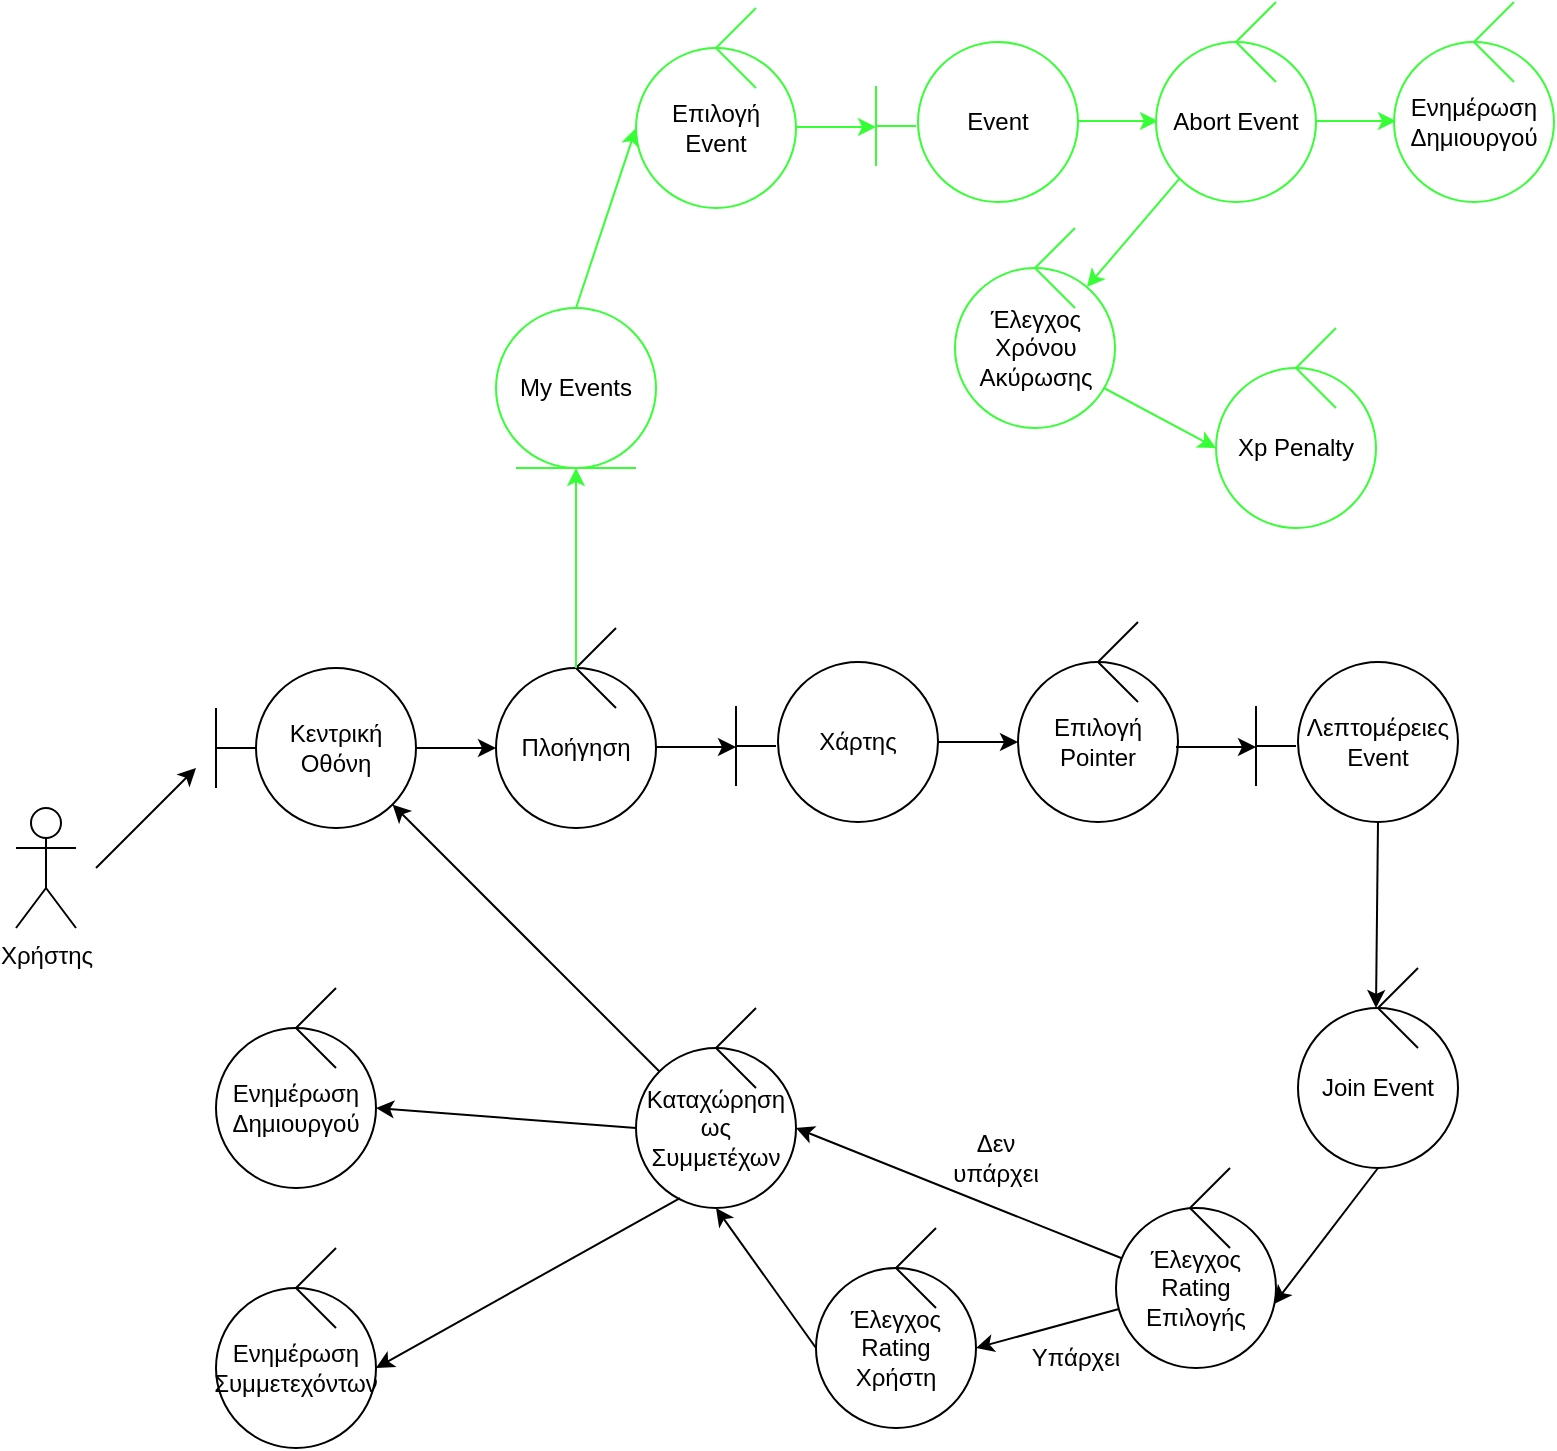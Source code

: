 <mxfile version="17.1.2" type="device"><diagram id="LXSGAUo0yqyR0kycL7uG" name="Page-1"><mxGraphModel dx="1364" dy="793" grid="1" gridSize="10" guides="1" tooltips="1" connect="1" arrows="1" fold="1" page="1" pageScale="1" pageWidth="850" pageHeight="1100" math="0" shadow="0"><root><mxCell id="0"/><mxCell id="1" parent="0"/><mxCell id="fk_i5qiKqpy0DmK9bZVW-65" value="Χρήστης" style="shape=umlActor;verticalLabelPosition=bottom;verticalAlign=top;html=1;outlineConnect=0;" vertex="1" parent="1"><mxGeometry x="40" y="550" width="30" height="60" as="geometry"/></mxCell><mxCell id="fk_i5qiKqpy0DmK9bZVW-66" value="" style="endArrow=none;html=1;rounded=0;" edge="1" parent="1"><mxGeometry width="50" height="50" relative="1" as="geometry"><mxPoint x="140" y="520" as="sourcePoint"/><mxPoint x="160" y="520" as="targetPoint"/></mxGeometry></mxCell><mxCell id="fk_i5qiKqpy0DmK9bZVW-67" value="" style="endArrow=none;html=1;rounded=0;" edge="1" parent="1"><mxGeometry width="50" height="50" relative="1" as="geometry"><mxPoint x="140" y="540" as="sourcePoint"/><mxPoint x="140" y="500" as="targetPoint"/></mxGeometry></mxCell><mxCell id="fk_i5qiKqpy0DmK9bZVW-68" value="" style="endArrow=classic;html=1;rounded=0;" edge="1" parent="1"><mxGeometry width="50" height="50" relative="1" as="geometry"><mxPoint x="80" y="580" as="sourcePoint"/><mxPoint x="130" y="530" as="targetPoint"/></mxGeometry></mxCell><mxCell id="fk_i5qiKqpy0DmK9bZVW-69" value="Κεντρική Οθόνη" style="ellipse;whiteSpace=wrap;html=1;aspect=fixed;" vertex="1" parent="1"><mxGeometry x="160" y="480" width="80" height="80" as="geometry"/></mxCell><mxCell id="fk_i5qiKqpy0DmK9bZVW-74" value="Πλοήγηση" style="ellipse;whiteSpace=wrap;html=1;aspect=fixed;" vertex="1" parent="1"><mxGeometry x="280" y="480" width="80" height="80" as="geometry"/></mxCell><mxCell id="fk_i5qiKqpy0DmK9bZVW-75" value="" style="endArrow=none;html=1;rounded=0;" edge="1" parent="1"><mxGeometry width="50" height="50" relative="1" as="geometry"><mxPoint x="320" y="480" as="sourcePoint"/><mxPoint x="340" y="460" as="targetPoint"/></mxGeometry></mxCell><mxCell id="fk_i5qiKqpy0DmK9bZVW-76" value="" style="endArrow=none;html=1;rounded=0;" edge="1" parent="1"><mxGeometry width="50" height="50" relative="1" as="geometry"><mxPoint x="320" y="480" as="sourcePoint"/><mxPoint x="340" y="500" as="targetPoint"/></mxGeometry></mxCell><mxCell id="fk_i5qiKqpy0DmK9bZVW-77" value="" style="endArrow=classic;html=1;rounded=0;entryX=0;entryY=0.5;entryDx=0;entryDy=0;" edge="1" target="fk_i5qiKqpy0DmK9bZVW-74" parent="1"><mxGeometry width="50" height="50" relative="1" as="geometry"><mxPoint x="240" y="520" as="sourcePoint"/><mxPoint x="330" y="530" as="targetPoint"/></mxGeometry></mxCell><mxCell id="fk_i5qiKqpy0DmK9bZVW-78" value="Χάρτης" style="ellipse;whiteSpace=wrap;html=1;aspect=fixed;" vertex="1" parent="1"><mxGeometry x="421" y="477" width="80" height="80" as="geometry"/></mxCell><mxCell id="fk_i5qiKqpy0DmK9bZVW-79" value="" style="endArrow=none;html=1;rounded=0;" edge="1" parent="1"><mxGeometry width="50" height="50" relative="1" as="geometry"><mxPoint x="400" y="539" as="sourcePoint"/><mxPoint x="400" y="499" as="targetPoint"/></mxGeometry></mxCell><mxCell id="fk_i5qiKqpy0DmK9bZVW-80" value="" style="endArrow=none;html=1;rounded=0;" edge="1" parent="1"><mxGeometry width="50" height="50" relative="1" as="geometry"><mxPoint x="400" y="519" as="sourcePoint"/><mxPoint x="420" y="519" as="targetPoint"/></mxGeometry></mxCell><mxCell id="fk_i5qiKqpy0DmK9bZVW-81" value="" style="endArrow=classic;html=1;rounded=0;entryX=0;entryY=0.5;entryDx=0;entryDy=0;" edge="1" parent="1"><mxGeometry width="50" height="50" relative="1" as="geometry"><mxPoint x="360" y="519.5" as="sourcePoint"/><mxPoint x="400" y="519.5" as="targetPoint"/></mxGeometry></mxCell><mxCell id="fk_i5qiKqpy0DmK9bZVW-82" value="Επιλογή Pointer" style="ellipse;whiteSpace=wrap;html=1;aspect=fixed;" vertex="1" parent="1"><mxGeometry x="541" y="477" width="80" height="80" as="geometry"/></mxCell><mxCell id="fk_i5qiKqpy0DmK9bZVW-83" value="" style="endArrow=none;html=1;rounded=0;" edge="1" parent="1"><mxGeometry width="50" height="50" relative="1" as="geometry"><mxPoint x="581" y="477" as="sourcePoint"/><mxPoint x="601" y="457" as="targetPoint"/></mxGeometry></mxCell><mxCell id="fk_i5qiKqpy0DmK9bZVW-84" value="" style="endArrow=none;html=1;rounded=0;" edge="1" parent="1"><mxGeometry width="50" height="50" relative="1" as="geometry"><mxPoint x="581" y="477" as="sourcePoint"/><mxPoint x="601" y="497" as="targetPoint"/></mxGeometry></mxCell><mxCell id="fk_i5qiKqpy0DmK9bZVW-85" value="" style="endArrow=classic;html=1;rounded=0;entryX=0;entryY=0.5;entryDx=0;entryDy=0;" edge="1" target="fk_i5qiKqpy0DmK9bZVW-82" parent="1"><mxGeometry width="50" height="50" relative="1" as="geometry"><mxPoint x="501" y="517" as="sourcePoint"/><mxPoint x="591" y="527" as="targetPoint"/></mxGeometry></mxCell><mxCell id="fk_i5qiKqpy0DmK9bZVW-89" value="" style="endArrow=none;html=1;rounded=0;" edge="1" parent="1"><mxGeometry width="50" height="50" relative="1" as="geometry"><mxPoint x="660" y="539" as="sourcePoint"/><mxPoint x="660" y="499" as="targetPoint"/></mxGeometry></mxCell><mxCell id="fk_i5qiKqpy0DmK9bZVW-90" value="" style="endArrow=none;html=1;rounded=0;" edge="1" parent="1"><mxGeometry width="50" height="50" relative="1" as="geometry"><mxPoint x="660" y="519" as="sourcePoint"/><mxPoint x="680" y="519" as="targetPoint"/></mxGeometry></mxCell><mxCell id="fk_i5qiKqpy0DmK9bZVW-91" value="" style="endArrow=classic;html=1;rounded=0;entryX=0;entryY=0.5;entryDx=0;entryDy=0;" edge="1" parent="1"><mxGeometry width="50" height="50" relative="1" as="geometry"><mxPoint x="620" y="519.5" as="sourcePoint"/><mxPoint x="660" y="519.5" as="targetPoint"/></mxGeometry></mxCell><mxCell id="fk_i5qiKqpy0DmK9bZVW-92" value="Λεπτομέρειες Event" style="ellipse;whiteSpace=wrap;html=1;aspect=fixed;" vertex="1" parent="1"><mxGeometry x="681" y="477" width="80" height="80" as="geometry"/></mxCell><mxCell id="fk_i5qiKqpy0DmK9bZVW-93" value="Join Event" style="ellipse;whiteSpace=wrap;html=1;aspect=fixed;" vertex="1" parent="1"><mxGeometry x="681" y="650" width="80" height="80" as="geometry"/></mxCell><mxCell id="fk_i5qiKqpy0DmK9bZVW-94" value="" style="endArrow=none;html=1;rounded=0;" edge="1" parent="1"><mxGeometry width="50" height="50" relative="1" as="geometry"><mxPoint x="721" y="650" as="sourcePoint"/><mxPoint x="741" y="630" as="targetPoint"/></mxGeometry></mxCell><mxCell id="fk_i5qiKqpy0DmK9bZVW-95" value="" style="endArrow=none;html=1;rounded=0;" edge="1" parent="1"><mxGeometry width="50" height="50" relative="1" as="geometry"><mxPoint x="721" y="650" as="sourcePoint"/><mxPoint x="741" y="670" as="targetPoint"/></mxGeometry></mxCell><mxCell id="fk_i5qiKqpy0DmK9bZVW-96" value="" style="endArrow=classic;html=1;rounded=0;exitX=0.5;exitY=1;exitDx=0;exitDy=0;" edge="1" parent="1" source="fk_i5qiKqpy0DmK9bZVW-92"><mxGeometry width="50" height="50" relative="1" as="geometry"><mxPoint x="641" y="690" as="sourcePoint"/><mxPoint x="720" y="650" as="targetPoint"/></mxGeometry></mxCell><mxCell id="fk_i5qiKqpy0DmK9bZVW-97" value="Έλεγχος Rating Επιλογής" style="ellipse;whiteSpace=wrap;html=1;aspect=fixed;" vertex="1" parent="1"><mxGeometry x="590" y="750" width="80" height="80" as="geometry"/></mxCell><mxCell id="fk_i5qiKqpy0DmK9bZVW-98" value="" style="endArrow=none;html=1;rounded=0;" edge="1" parent="1"><mxGeometry width="50" height="50" relative="1" as="geometry"><mxPoint x="627" y="750" as="sourcePoint"/><mxPoint x="647" y="730" as="targetPoint"/></mxGeometry></mxCell><mxCell id="fk_i5qiKqpy0DmK9bZVW-99" value="" style="endArrow=none;html=1;rounded=0;" edge="1" parent="1"><mxGeometry width="50" height="50" relative="1" as="geometry"><mxPoint x="627" y="750" as="sourcePoint"/><mxPoint x="647" y="770" as="targetPoint"/></mxGeometry></mxCell><mxCell id="fk_i5qiKqpy0DmK9bZVW-100" value="" style="endArrow=classic;html=1;rounded=0;exitX=0.5;exitY=1;exitDx=0;exitDy=0;entryX=0.988;entryY=0.6;entryDx=0;entryDy=0;entryPerimeter=0;" edge="1" parent="1" source="fk_i5qiKqpy0DmK9bZVW-93" target="fk_i5qiKqpy0DmK9bZVW-97"><mxGeometry width="50" height="50" relative="1" as="geometry"><mxPoint x="400" y="600" as="sourcePoint"/><mxPoint x="450" y="550" as="targetPoint"/></mxGeometry></mxCell><mxCell id="fk_i5qiKqpy0DmK9bZVW-101" value="" style="endArrow=classic;html=1;rounded=0;" edge="1" parent="1" source="fk_i5qiKqpy0DmK9bZVW-97"><mxGeometry width="50" height="50" relative="1" as="geometry"><mxPoint x="491" y="860" as="sourcePoint"/><mxPoint x="520" y="820" as="targetPoint"/></mxGeometry></mxCell><mxCell id="fk_i5qiKqpy0DmK9bZVW-105" value="Υπάρχει " style="text;html=1;strokeColor=none;fillColor=none;align=center;verticalAlign=middle;whiteSpace=wrap;rounded=0;" vertex="1" parent="1"><mxGeometry x="540" y="810" width="60" height="30" as="geometry"/></mxCell><mxCell id="fk_i5qiKqpy0DmK9bZVW-109" value="Έλεγχος Rating Χρήστη" style="ellipse;whiteSpace=wrap;html=1;aspect=fixed;" vertex="1" parent="1"><mxGeometry x="440" y="780" width="80" height="80" as="geometry"/></mxCell><mxCell id="fk_i5qiKqpy0DmK9bZVW-110" value="" style="endArrow=none;html=1;rounded=0;" edge="1" parent="1"><mxGeometry width="50" height="50" relative="1" as="geometry"><mxPoint x="480" y="780" as="sourcePoint"/><mxPoint x="500" y="760" as="targetPoint"/></mxGeometry></mxCell><mxCell id="fk_i5qiKqpy0DmK9bZVW-111" value="" style="endArrow=none;html=1;rounded=0;" edge="1" parent="1"><mxGeometry width="50" height="50" relative="1" as="geometry"><mxPoint x="480" y="780" as="sourcePoint"/><mxPoint x="500" y="800" as="targetPoint"/></mxGeometry></mxCell><mxCell id="fk_i5qiKqpy0DmK9bZVW-112" value="Καταχώρηση ως Συμμετέχων" style="ellipse;whiteSpace=wrap;html=1;aspect=fixed;" vertex="1" parent="1"><mxGeometry x="350" y="670" width="80" height="80" as="geometry"/></mxCell><mxCell id="fk_i5qiKqpy0DmK9bZVW-113" value="" style="endArrow=none;html=1;rounded=0;" edge="1" parent="1"><mxGeometry width="50" height="50" relative="1" as="geometry"><mxPoint x="390" y="670" as="sourcePoint"/><mxPoint x="410" y="650" as="targetPoint"/></mxGeometry></mxCell><mxCell id="fk_i5qiKqpy0DmK9bZVW-114" value="" style="endArrow=none;html=1;rounded=0;" edge="1" parent="1"><mxGeometry width="50" height="50" relative="1" as="geometry"><mxPoint x="390" y="670" as="sourcePoint"/><mxPoint x="410" y="690" as="targetPoint"/></mxGeometry></mxCell><mxCell id="fk_i5qiKqpy0DmK9bZVW-115" value="" style="endArrow=classic;html=1;rounded=0;entryX=1;entryY=0.5;entryDx=0;entryDy=0;" edge="1" parent="1" source="fk_i5qiKqpy0DmK9bZVW-97" target="fk_i5qiKqpy0DmK9bZVW-112"><mxGeometry width="50" height="50" relative="1" as="geometry"><mxPoint x="725" y="742" as="sourcePoint"/><mxPoint x="679.04" y="808" as="targetPoint"/></mxGeometry></mxCell><mxCell id="fk_i5qiKqpy0DmK9bZVW-116" value="Δεν υπάρχει" style="text;html=1;strokeColor=none;fillColor=none;align=center;verticalAlign=middle;whiteSpace=wrap;rounded=0;" vertex="1" parent="1"><mxGeometry x="500" y="710" width="60" height="30" as="geometry"/></mxCell><mxCell id="fk_i5qiKqpy0DmK9bZVW-117" value="" style="endArrow=classic;html=1;rounded=0;entryX=0.5;entryY=1;entryDx=0;entryDy=0;exitX=0;exitY=0.5;exitDx=0;exitDy=0;" edge="1" parent="1" source="fk_i5qiKqpy0DmK9bZVW-109" target="fk_i5qiKqpy0DmK9bZVW-112"><mxGeometry width="50" height="50" relative="1" as="geometry"><mxPoint x="725" y="742" as="sourcePoint"/><mxPoint x="679.04" y="808" as="targetPoint"/></mxGeometry></mxCell><mxCell id="fk_i5qiKqpy0DmK9bZVW-118" value="Ενημέρωση Συμμετεχόντων" style="ellipse;whiteSpace=wrap;html=1;aspect=fixed;" vertex="1" parent="1"><mxGeometry x="140" y="790" width="80" height="80" as="geometry"/></mxCell><mxCell id="fk_i5qiKqpy0DmK9bZVW-119" value="" style="endArrow=none;html=1;rounded=0;" edge="1" parent="1"><mxGeometry width="50" height="50" relative="1" as="geometry"><mxPoint x="180" y="790" as="sourcePoint"/><mxPoint x="200" y="770" as="targetPoint"/></mxGeometry></mxCell><mxCell id="fk_i5qiKqpy0DmK9bZVW-120" value="" style="endArrow=none;html=1;rounded=0;" edge="1" parent="1"><mxGeometry width="50" height="50" relative="1" as="geometry"><mxPoint x="180" y="790" as="sourcePoint"/><mxPoint x="200" y="810" as="targetPoint"/></mxGeometry></mxCell><mxCell id="fk_i5qiKqpy0DmK9bZVW-121" value="Ενημέρωση Δημιουργού" style="ellipse;whiteSpace=wrap;html=1;aspect=fixed;" vertex="1" parent="1"><mxGeometry x="140" y="660" width="80" height="80" as="geometry"/></mxCell><mxCell id="fk_i5qiKqpy0DmK9bZVW-122" value="" style="endArrow=none;html=1;rounded=0;" edge="1" parent="1"><mxGeometry width="50" height="50" relative="1" as="geometry"><mxPoint x="180" y="660" as="sourcePoint"/><mxPoint x="200" y="640" as="targetPoint"/></mxGeometry></mxCell><mxCell id="fk_i5qiKqpy0DmK9bZVW-123" value="" style="endArrow=none;html=1;rounded=0;" edge="1" parent="1"><mxGeometry width="50" height="50" relative="1" as="geometry"><mxPoint x="180" y="660" as="sourcePoint"/><mxPoint x="200" y="680" as="targetPoint"/></mxGeometry></mxCell><mxCell id="fk_i5qiKqpy0DmK9bZVW-124" value="" style="endArrow=classic;html=1;rounded=0;exitX=0;exitY=0;exitDx=0;exitDy=0;" edge="1" parent="1" source="fk_i5qiKqpy0DmK9bZVW-112" target="fk_i5qiKqpy0DmK9bZVW-69"><mxGeometry width="50" height="50" relative="1" as="geometry"><mxPoint x="400" y="600" as="sourcePoint"/><mxPoint x="450" y="550" as="targetPoint"/></mxGeometry></mxCell><mxCell id="fk_i5qiKqpy0DmK9bZVW-125" value="" style="endArrow=classic;html=1;rounded=0;exitX=0.275;exitY=0.938;exitDx=0;exitDy=0;entryX=1;entryY=0.5;entryDx=0;entryDy=0;exitPerimeter=0;" edge="1" parent="1" source="fk_i5qiKqpy0DmK9bZVW-112" target="fk_i5qiKqpy0DmK9bZVW-118"><mxGeometry width="50" height="50" relative="1" as="geometry"><mxPoint x="360" y="740" as="sourcePoint"/><mxPoint x="308.04" y="808" as="targetPoint"/></mxGeometry></mxCell><mxCell id="fk_i5qiKqpy0DmK9bZVW-126" value="" style="endArrow=classic;html=1;rounded=0;entryX=1;entryY=0.5;entryDx=0;entryDy=0;exitX=0;exitY=0.5;exitDx=0;exitDy=0;" edge="1" parent="1" source="fk_i5qiKqpy0DmK9bZVW-112" target="fk_i5qiKqpy0DmK9bZVW-121"><mxGeometry width="50" height="50" relative="1" as="geometry"><mxPoint x="400" y="830" as="sourcePoint"/><mxPoint x="350" y="760" as="targetPoint"/></mxGeometry></mxCell><mxCell id="fk_i5qiKqpy0DmK9bZVW-127" value="My Events" style="ellipse;whiteSpace=wrap;html=1;aspect=fixed;strokeColor=#36FF36;" vertex="1" parent="1"><mxGeometry x="280" y="300" width="80" height="80" as="geometry"/></mxCell><mxCell id="fk_i5qiKqpy0DmK9bZVW-130" value="" style="endArrow=none;html=1;rounded=0;strokeColor=#36FF36;" edge="1" parent="1"><mxGeometry width="50" height="50" relative="1" as="geometry"><mxPoint x="290" y="380" as="sourcePoint"/><mxPoint x="350" y="380" as="targetPoint"/></mxGeometry></mxCell><mxCell id="fk_i5qiKqpy0DmK9bZVW-131" value="" style="endArrow=classic;html=1;rounded=0;strokeColor=#36FF36;" edge="1" parent="1"><mxGeometry width="50" height="50" relative="1" as="geometry"><mxPoint x="320" y="480" as="sourcePoint"/><mxPoint x="320" y="380" as="targetPoint"/></mxGeometry></mxCell><mxCell id="fk_i5qiKqpy0DmK9bZVW-132" value="Επιλογή Event" style="ellipse;whiteSpace=wrap;html=1;aspect=fixed;strokeColor=#36FF36;" vertex="1" parent="1"><mxGeometry x="350" y="170" width="80" height="80" as="geometry"/></mxCell><mxCell id="fk_i5qiKqpy0DmK9bZVW-133" value="" style="endArrow=none;html=1;rounded=0;strokeColor=#36FF36;" edge="1" parent="1"><mxGeometry width="50" height="50" relative="1" as="geometry"><mxPoint x="390" y="170" as="sourcePoint"/><mxPoint x="410" y="150" as="targetPoint"/></mxGeometry></mxCell><mxCell id="fk_i5qiKqpy0DmK9bZVW-134" value="" style="endArrow=none;html=1;rounded=0;strokeColor=#36FF36;" edge="1" parent="1"><mxGeometry width="50" height="50" relative="1" as="geometry"><mxPoint x="390" y="170" as="sourcePoint"/><mxPoint x="410" y="190" as="targetPoint"/></mxGeometry></mxCell><mxCell id="fk_i5qiKqpy0DmK9bZVW-135" value="" style="endArrow=classic;html=1;rounded=0;entryX=0;entryY=0.5;entryDx=0;entryDy=0;exitX=0.5;exitY=0;exitDx=0;exitDy=0;strokeColor=#36FF36;" edge="1" parent="1" source="fk_i5qiKqpy0DmK9bZVW-127" target="fk_i5qiKqpy0DmK9bZVW-132"><mxGeometry width="50" height="50" relative="1" as="geometry"><mxPoint x="361" y="340" as="sourcePoint"/><mxPoint x="401" y="340" as="targetPoint"/></mxGeometry></mxCell><mxCell id="fk_i5qiKqpy0DmK9bZVW-143" value="" style="endArrow=none;html=1;rounded=0;strokeColor=#36FF36;" edge="1" parent="1"><mxGeometry width="50" height="50" relative="1" as="geometry"><mxPoint x="470" y="229" as="sourcePoint"/><mxPoint x="470" y="189" as="targetPoint"/></mxGeometry></mxCell><mxCell id="fk_i5qiKqpy0DmK9bZVW-144" value="" style="endArrow=none;html=1;rounded=0;strokeColor=#36FF36;" edge="1" parent="1"><mxGeometry width="50" height="50" relative="1" as="geometry"><mxPoint x="470" y="209" as="sourcePoint"/><mxPoint x="490" y="209" as="targetPoint"/></mxGeometry></mxCell><mxCell id="fk_i5qiKqpy0DmK9bZVW-145" value="Event " style="ellipse;whiteSpace=wrap;html=1;aspect=fixed;strokeColor=#36FF36;" vertex="1" parent="1"><mxGeometry x="491" y="167" width="80" height="80" as="geometry"/></mxCell><mxCell id="fk_i5qiKqpy0DmK9bZVW-146" value="" style="endArrow=classic;html=1;rounded=0;entryX=0;entryY=0.5;entryDx=0;entryDy=0;strokeColor=#36FF36;" edge="1" parent="1"><mxGeometry width="50" height="50" relative="1" as="geometry"><mxPoint x="430" y="209.5" as="sourcePoint"/><mxPoint x="470" y="209.5" as="targetPoint"/></mxGeometry></mxCell><mxCell id="fk_i5qiKqpy0DmK9bZVW-147" value="Abort Event" style="ellipse;whiteSpace=wrap;html=1;aspect=fixed;strokeColor=#36FF36;" vertex="1" parent="1"><mxGeometry x="610" y="167" width="80" height="80" as="geometry"/></mxCell><mxCell id="fk_i5qiKqpy0DmK9bZVW-148" value="" style="endArrow=none;html=1;rounded=0;strokeColor=#36FF36;" edge="1" parent="1"><mxGeometry width="50" height="50" relative="1" as="geometry"><mxPoint x="650" y="167" as="sourcePoint"/><mxPoint x="670" y="147" as="targetPoint"/></mxGeometry></mxCell><mxCell id="fk_i5qiKqpy0DmK9bZVW-149" value="" style="endArrow=none;html=1;rounded=0;strokeColor=#36FF36;" edge="1" parent="1"><mxGeometry width="50" height="50" relative="1" as="geometry"><mxPoint x="650" y="167" as="sourcePoint"/><mxPoint x="670" y="187" as="targetPoint"/></mxGeometry></mxCell><mxCell id="fk_i5qiKqpy0DmK9bZVW-150" value="" style="endArrow=classic;html=1;rounded=0;entryX=0;entryY=0.5;entryDx=0;entryDy=0;strokeColor=#36FF36;" edge="1" parent="1"><mxGeometry width="50" height="50" relative="1" as="geometry"><mxPoint x="571" y="206.5" as="sourcePoint"/><mxPoint x="611" y="206.5" as="targetPoint"/></mxGeometry></mxCell><mxCell id="fk_i5qiKqpy0DmK9bZVW-151" value="Ενημέρωση Δημιουργού" style="ellipse;whiteSpace=wrap;html=1;aspect=fixed;strokeColor=#36FF36;" vertex="1" parent="1"><mxGeometry x="729" y="167" width="80" height="80" as="geometry"/></mxCell><mxCell id="fk_i5qiKqpy0DmK9bZVW-152" value="" style="endArrow=none;html=1;rounded=0;strokeColor=#36FF36;" edge="1" parent="1"><mxGeometry width="50" height="50" relative="1" as="geometry"><mxPoint x="769" y="167" as="sourcePoint"/><mxPoint x="789" y="147" as="targetPoint"/></mxGeometry></mxCell><mxCell id="fk_i5qiKqpy0DmK9bZVW-153" value="" style="endArrow=none;html=1;rounded=0;strokeColor=#36FF36;" edge="1" parent="1"><mxGeometry width="50" height="50" relative="1" as="geometry"><mxPoint x="769" y="167" as="sourcePoint"/><mxPoint x="789" y="187" as="targetPoint"/></mxGeometry></mxCell><mxCell id="fk_i5qiKqpy0DmK9bZVW-154" value="" style="endArrow=classic;html=1;rounded=0;entryX=0;entryY=0.5;entryDx=0;entryDy=0;strokeColor=#36FF36;" edge="1" parent="1"><mxGeometry width="50" height="50" relative="1" as="geometry"><mxPoint x="690" y="206.5" as="sourcePoint"/><mxPoint x="730" y="206.5" as="targetPoint"/></mxGeometry></mxCell><mxCell id="fk_i5qiKqpy0DmK9bZVW-155" value="Έλεγχος Χρόνου Ακύρωσης" style="ellipse;whiteSpace=wrap;html=1;aspect=fixed;strokeColor=#36FF36;" vertex="1" parent="1"><mxGeometry x="509.5" y="280" width="80" height="80" as="geometry"/></mxCell><mxCell id="fk_i5qiKqpy0DmK9bZVW-156" value="" style="endArrow=none;html=1;rounded=0;strokeColor=#36FF36;" edge="1" parent="1"><mxGeometry width="50" height="50" relative="1" as="geometry"><mxPoint x="549.5" y="280" as="sourcePoint"/><mxPoint x="569.5" y="260" as="targetPoint"/></mxGeometry></mxCell><mxCell id="fk_i5qiKqpy0DmK9bZVW-157" value="" style="endArrow=none;html=1;rounded=0;strokeColor=#36FF36;" edge="1" parent="1"><mxGeometry width="50" height="50" relative="1" as="geometry"><mxPoint x="549.5" y="280" as="sourcePoint"/><mxPoint x="569.5" y="300" as="targetPoint"/></mxGeometry></mxCell><mxCell id="fk_i5qiKqpy0DmK9bZVW-158" value="" style="endArrow=classic;html=1;rounded=0;exitX=0;exitY=1;exitDx=0;exitDy=0;strokeColor=#36FF36;" edge="1" parent="1" source="fk_i5qiKqpy0DmK9bZVW-147" target="fk_i5qiKqpy0DmK9bZVW-155"><mxGeometry width="50" height="50" relative="1" as="geometry"><mxPoint x="470.5" y="319.5" as="sourcePoint"/><mxPoint x="510.5" y="319.5" as="targetPoint"/></mxGeometry></mxCell><mxCell id="fk_i5qiKqpy0DmK9bZVW-159" value="Xp Penalty" style="ellipse;whiteSpace=wrap;html=1;aspect=fixed;strokeColor=#36FF36;" vertex="1" parent="1"><mxGeometry x="640" y="330" width="80" height="80" as="geometry"/></mxCell><mxCell id="fk_i5qiKqpy0DmK9bZVW-160" value="" style="endArrow=none;html=1;rounded=0;strokeColor=#36FF36;" edge="1" parent="1"><mxGeometry width="50" height="50" relative="1" as="geometry"><mxPoint x="680" y="330" as="sourcePoint"/><mxPoint x="700" y="310" as="targetPoint"/></mxGeometry></mxCell><mxCell id="fk_i5qiKqpy0DmK9bZVW-161" value="" style="endArrow=none;html=1;rounded=0;strokeColor=#36FF36;" edge="1" parent="1"><mxGeometry width="50" height="50" relative="1" as="geometry"><mxPoint x="680" y="330" as="sourcePoint"/><mxPoint x="700" y="350" as="targetPoint"/></mxGeometry></mxCell><mxCell id="fk_i5qiKqpy0DmK9bZVW-162" value="" style="endArrow=classic;html=1;rounded=0;exitX=0.931;exitY=0.75;exitDx=0;exitDy=0;entryX=0;entryY=0.5;entryDx=0;entryDy=0;exitPerimeter=0;strokeColor=#36FF36;" edge="1" parent="1" source="fk_i5qiKqpy0DmK9bZVW-155" target="fk_i5qiKqpy0DmK9bZVW-159"><mxGeometry width="50" height="50" relative="1" as="geometry"><mxPoint x="631.716" y="245.284" as="sourcePoint"/><mxPoint x="585.532" y="299.63" as="targetPoint"/></mxGeometry></mxCell></root></mxGraphModel></diagram></mxfile>